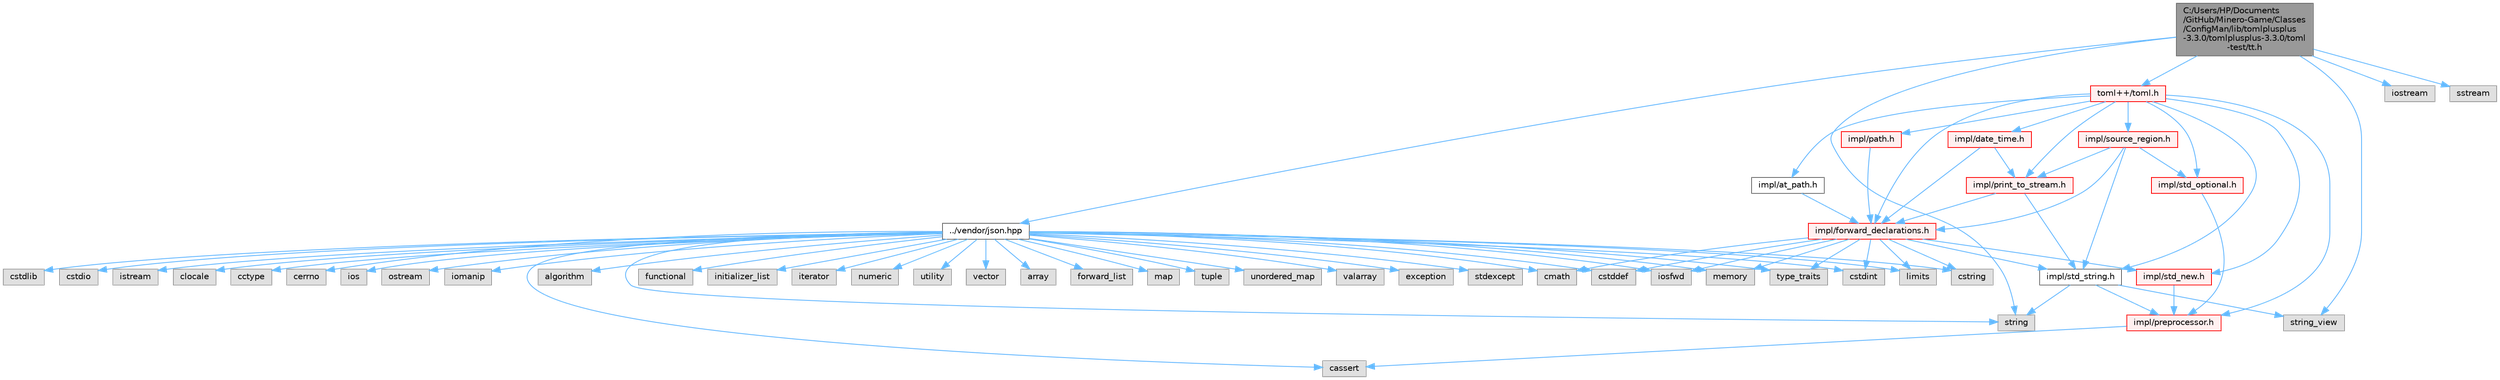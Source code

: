 digraph "C:/Users/HP/Documents/GitHub/Minero-Game/Classes/ConfigMan/lib/tomlplusplus-3.3.0/tomlplusplus-3.3.0/toml-test/tt.h"
{
 // LATEX_PDF_SIZE
  bgcolor="transparent";
  edge [fontname=Helvetica,fontsize=10,labelfontname=Helvetica,labelfontsize=10];
  node [fontname=Helvetica,fontsize=10,shape=box,height=0.2,width=0.4];
  Node1 [id="Node000001",label="C:/Users/HP/Documents\l/GitHub/Minero-Game/Classes\l/ConfigMan/lib/tomlplusplus\l-3.3.0/tomlplusplus-3.3.0/toml\l-test/tt.h",height=0.2,width=0.4,color="gray40", fillcolor="grey60", style="filled", fontcolor="black",tooltip=" "];
  Node1 -> Node2 [id="edge153_Node000001_Node000002",color="steelblue1",style="solid",tooltip=" "];
  Node2 [id="Node000002",label="../vendor/json.hpp",height=0.2,width=0.4,color="grey40", fillcolor="white", style="filled",URL="$json_8hpp.html",tooltip=" "];
  Node2 -> Node3 [id="edge154_Node000002_Node000003",color="steelblue1",style="solid",tooltip=" "];
  Node3 [id="Node000003",label="algorithm",height=0.2,width=0.4,color="grey60", fillcolor="#E0E0E0", style="filled",tooltip=" "];
  Node2 -> Node4 [id="edge155_Node000002_Node000004",color="steelblue1",style="solid",tooltip=" "];
  Node4 [id="Node000004",label="cstddef",height=0.2,width=0.4,color="grey60", fillcolor="#E0E0E0", style="filled",tooltip=" "];
  Node2 -> Node5 [id="edge156_Node000002_Node000005",color="steelblue1",style="solid",tooltip=" "];
  Node5 [id="Node000005",label="functional",height=0.2,width=0.4,color="grey60", fillcolor="#E0E0E0", style="filled",tooltip=" "];
  Node2 -> Node6 [id="edge157_Node000002_Node000006",color="steelblue1",style="solid",tooltip=" "];
  Node6 [id="Node000006",label="initializer_list",height=0.2,width=0.4,color="grey60", fillcolor="#E0E0E0", style="filled",tooltip=" "];
  Node2 -> Node7 [id="edge158_Node000002_Node000007",color="steelblue1",style="solid",tooltip=" "];
  Node7 [id="Node000007",label="iosfwd",height=0.2,width=0.4,color="grey60", fillcolor="#E0E0E0", style="filled",tooltip=" "];
  Node2 -> Node8 [id="edge159_Node000002_Node000008",color="steelblue1",style="solid",tooltip=" "];
  Node8 [id="Node000008",label="iterator",height=0.2,width=0.4,color="grey60", fillcolor="#E0E0E0", style="filled",tooltip=" "];
  Node2 -> Node9 [id="edge160_Node000002_Node000009",color="steelblue1",style="solid",tooltip=" "];
  Node9 [id="Node000009",label="memory",height=0.2,width=0.4,color="grey60", fillcolor="#E0E0E0", style="filled",tooltip=" "];
  Node2 -> Node10 [id="edge161_Node000002_Node000010",color="steelblue1",style="solid",tooltip=" "];
  Node10 [id="Node000010",label="numeric",height=0.2,width=0.4,color="grey60", fillcolor="#E0E0E0", style="filled",tooltip=" "];
  Node2 -> Node11 [id="edge162_Node000002_Node000011",color="steelblue1",style="solid",tooltip=" "];
  Node11 [id="Node000011",label="string",height=0.2,width=0.4,color="grey60", fillcolor="#E0E0E0", style="filled",tooltip=" "];
  Node2 -> Node12 [id="edge163_Node000002_Node000012",color="steelblue1",style="solid",tooltip=" "];
  Node12 [id="Node000012",label="utility",height=0.2,width=0.4,color="grey60", fillcolor="#E0E0E0", style="filled",tooltip=" "];
  Node2 -> Node13 [id="edge164_Node000002_Node000013",color="steelblue1",style="solid",tooltip=" "];
  Node13 [id="Node000013",label="vector",height=0.2,width=0.4,color="grey60", fillcolor="#E0E0E0", style="filled",tooltip=" "];
  Node2 -> Node14 [id="edge165_Node000002_Node000014",color="steelblue1",style="solid",tooltip=" "];
  Node14 [id="Node000014",label="type_traits",height=0.2,width=0.4,color="grey60", fillcolor="#E0E0E0", style="filled",tooltip=" "];
  Node2 -> Node15 [id="edge166_Node000002_Node000015",color="steelblue1",style="solid",tooltip=" "];
  Node15 [id="Node000015",label="array",height=0.2,width=0.4,color="grey60", fillcolor="#E0E0E0", style="filled",tooltip=" "];
  Node2 -> Node16 [id="edge167_Node000002_Node000016",color="steelblue1",style="solid",tooltip=" "];
  Node16 [id="Node000016",label="forward_list",height=0.2,width=0.4,color="grey60", fillcolor="#E0E0E0", style="filled",tooltip=" "];
  Node2 -> Node17 [id="edge168_Node000002_Node000017",color="steelblue1",style="solid",tooltip=" "];
  Node17 [id="Node000017",label="map",height=0.2,width=0.4,color="grey60", fillcolor="#E0E0E0", style="filled",tooltip=" "];
  Node2 -> Node18 [id="edge169_Node000002_Node000018",color="steelblue1",style="solid",tooltip=" "];
  Node18 [id="Node000018",label="tuple",height=0.2,width=0.4,color="grey60", fillcolor="#E0E0E0", style="filled",tooltip=" "];
  Node2 -> Node19 [id="edge170_Node000002_Node000019",color="steelblue1",style="solid",tooltip=" "];
  Node19 [id="Node000019",label="unordered_map",height=0.2,width=0.4,color="grey60", fillcolor="#E0E0E0", style="filled",tooltip=" "];
  Node2 -> Node20 [id="edge171_Node000002_Node000020",color="steelblue1",style="solid",tooltip=" "];
  Node20 [id="Node000020",label="valarray",height=0.2,width=0.4,color="grey60", fillcolor="#E0E0E0", style="filled",tooltip=" "];
  Node2 -> Node21 [id="edge172_Node000002_Node000021",color="steelblue1",style="solid",tooltip=" "];
  Node21 [id="Node000021",label="exception",height=0.2,width=0.4,color="grey60", fillcolor="#E0E0E0", style="filled",tooltip=" "];
  Node2 -> Node22 [id="edge173_Node000002_Node000022",color="steelblue1",style="solid",tooltip=" "];
  Node22 [id="Node000022",label="stdexcept",height=0.2,width=0.4,color="grey60", fillcolor="#E0E0E0", style="filled",tooltip=" "];
  Node2 -> Node23 [id="edge174_Node000002_Node000023",color="steelblue1",style="solid",tooltip=" "];
  Node23 [id="Node000023",label="cstdint",height=0.2,width=0.4,color="grey60", fillcolor="#E0E0E0", style="filled",tooltip=" "];
  Node2 -> Node24 [id="edge175_Node000002_Node000024",color="steelblue1",style="solid",tooltip=" "];
  Node24 [id="Node000024",label="cstdlib",height=0.2,width=0.4,color="grey60", fillcolor="#E0E0E0", style="filled",tooltip=" "];
  Node2 -> Node25 [id="edge176_Node000002_Node000025",color="steelblue1",style="solid",tooltip=" "];
  Node25 [id="Node000025",label="cassert",height=0.2,width=0.4,color="grey60", fillcolor="#E0E0E0", style="filled",tooltip=" "];
  Node2 -> Node26 [id="edge177_Node000002_Node000026",color="steelblue1",style="solid",tooltip=" "];
  Node26 [id="Node000026",label="limits",height=0.2,width=0.4,color="grey60", fillcolor="#E0E0E0", style="filled",tooltip=" "];
  Node2 -> Node27 [id="edge178_Node000002_Node000027",color="steelblue1",style="solid",tooltip=" "];
  Node27 [id="Node000027",label="cstring",height=0.2,width=0.4,color="grey60", fillcolor="#E0E0E0", style="filled",tooltip=" "];
  Node2 -> Node28 [id="edge179_Node000002_Node000028",color="steelblue1",style="solid",tooltip=" "];
  Node28 [id="Node000028",label="cmath",height=0.2,width=0.4,color="grey60", fillcolor="#E0E0E0", style="filled",tooltip=" "];
  Node2 -> Node29 [id="edge180_Node000002_Node000029",color="steelblue1",style="solid",tooltip=" "];
  Node29 [id="Node000029",label="cstdio",height=0.2,width=0.4,color="grey60", fillcolor="#E0E0E0", style="filled",tooltip=" "];
  Node2 -> Node30 [id="edge181_Node000002_Node000030",color="steelblue1",style="solid",tooltip=" "];
  Node30 [id="Node000030",label="istream",height=0.2,width=0.4,color="grey60", fillcolor="#E0E0E0", style="filled",tooltip=" "];
  Node2 -> Node31 [id="edge182_Node000002_Node000031",color="steelblue1",style="solid",tooltip=" "];
  Node31 [id="Node000031",label="clocale",height=0.2,width=0.4,color="grey60", fillcolor="#E0E0E0", style="filled",tooltip=" "];
  Node2 -> Node32 [id="edge183_Node000002_Node000032",color="steelblue1",style="solid",tooltip=" "];
  Node32 [id="Node000032",label="cctype",height=0.2,width=0.4,color="grey60", fillcolor="#E0E0E0", style="filled",tooltip=" "];
  Node2 -> Node33 [id="edge184_Node000002_Node000033",color="steelblue1",style="solid",tooltip=" "];
  Node33 [id="Node000033",label="cerrno",height=0.2,width=0.4,color="grey60", fillcolor="#E0E0E0", style="filled",tooltip=" "];
  Node2 -> Node34 [id="edge185_Node000002_Node000034",color="steelblue1",style="solid",tooltip=" "];
  Node34 [id="Node000034",label="ios",height=0.2,width=0.4,color="grey60", fillcolor="#E0E0E0", style="filled",tooltip=" "];
  Node2 -> Node35 [id="edge186_Node000002_Node000035",color="steelblue1",style="solid",tooltip=" "];
  Node35 [id="Node000035",label="ostream",height=0.2,width=0.4,color="grey60", fillcolor="#E0E0E0", style="filled",tooltip=" "];
  Node2 -> Node36 [id="edge187_Node000002_Node000036",color="steelblue1",style="solid",tooltip=" "];
  Node36 [id="Node000036",label="iomanip",height=0.2,width=0.4,color="grey60", fillcolor="#E0E0E0", style="filled",tooltip=" "];
  Node1 -> Node11 [id="edge188_Node000001_Node000011",color="steelblue1",style="solid",tooltip=" "];
  Node1 -> Node37 [id="edge189_Node000001_Node000037",color="steelblue1",style="solid",tooltip=" "];
  Node37 [id="Node000037",label="string_view",height=0.2,width=0.4,color="grey60", fillcolor="#E0E0E0", style="filled",tooltip=" "];
  Node1 -> Node38 [id="edge190_Node000001_Node000038",color="steelblue1",style="solid",tooltip=" "];
  Node38 [id="Node000038",label="iostream",height=0.2,width=0.4,color="grey60", fillcolor="#E0E0E0", style="filled",tooltip=" "];
  Node1 -> Node39 [id="edge191_Node000001_Node000039",color="steelblue1",style="solid",tooltip=" "];
  Node39 [id="Node000039",label="sstream",height=0.2,width=0.4,color="grey60", fillcolor="#E0E0E0", style="filled",tooltip=" "];
  Node1 -> Node40 [id="edge192_Node000001_Node000040",color="steelblue1",style="solid",tooltip=" "];
  Node40 [id="Node000040",label="toml++/toml.h",height=0.2,width=0.4,color="red", fillcolor="#FFF0F0", style="filled",URL="$toml_8h.html",tooltip=" "];
  Node40 -> Node41 [id="edge193_Node000040_Node000041",color="steelblue1",style="solid",tooltip=" "];
  Node41 [id="Node000041",label="impl/preprocessor.h",height=0.2,width=0.4,color="red", fillcolor="#FFF0F0", style="filled",URL="$preprocessor_8h.html",tooltip=" "];
  Node41 -> Node25 [id="edge194_Node000041_Node000025",color="steelblue1",style="solid",tooltip=" "];
  Node40 -> Node43 [id="edge195_Node000040_Node000043",color="steelblue1",style="solid",tooltip=" "];
  Node43 [id="Node000043",label="impl/std_new.h",height=0.2,width=0.4,color="red", fillcolor="#FFF0F0", style="filled",URL="$std__new_8h.html",tooltip=" "];
  Node43 -> Node41 [id="edge196_Node000043_Node000041",color="steelblue1",style="solid",tooltip=" "];
  Node40 -> Node45 [id="edge197_Node000040_Node000045",color="steelblue1",style="solid",tooltip=" "];
  Node45 [id="Node000045",label="impl/std_string.h",height=0.2,width=0.4,color="grey40", fillcolor="white", style="filled",URL="$std__string_8h.html",tooltip=" "];
  Node45 -> Node41 [id="edge198_Node000045_Node000041",color="steelblue1",style="solid",tooltip=" "];
  Node45 -> Node37 [id="edge199_Node000045_Node000037",color="steelblue1",style="solid",tooltip=" "];
  Node45 -> Node11 [id="edge200_Node000045_Node000011",color="steelblue1",style="solid",tooltip=" "];
  Node40 -> Node46 [id="edge201_Node000040_Node000046",color="steelblue1",style="solid",tooltip=" "];
  Node46 [id="Node000046",label="impl/std_optional.h",height=0.2,width=0.4,color="red", fillcolor="#FFF0F0", style="filled",URL="$std__optional_8h.html",tooltip=" "];
  Node46 -> Node41 [id="edge202_Node000046_Node000041",color="steelblue1",style="solid",tooltip=" "];
  Node40 -> Node48 [id="edge203_Node000040_Node000048",color="steelblue1",style="solid",tooltip=" "];
  Node48 [id="Node000048",label="impl/forward_declarations.h",height=0.2,width=0.4,color="red", fillcolor="#FFF0F0", style="filled",URL="$forward__declarations_8h.html",tooltip=" "];
  Node48 -> Node45 [id="edge204_Node000048_Node000045",color="steelblue1",style="solid",tooltip=" "];
  Node48 -> Node43 [id="edge205_Node000048_Node000043",color="steelblue1",style="solid",tooltip=" "];
  Node48 -> Node23 [id="edge206_Node000048_Node000023",color="steelblue1",style="solid",tooltip=" "];
  Node48 -> Node4 [id="edge207_Node000048_Node000004",color="steelblue1",style="solid",tooltip=" "];
  Node48 -> Node27 [id="edge208_Node000048_Node000027",color="steelblue1",style="solid",tooltip=" "];
  Node48 -> Node28 [id="edge209_Node000048_Node000028",color="steelblue1",style="solid",tooltip=" "];
  Node48 -> Node26 [id="edge210_Node000048_Node000026",color="steelblue1",style="solid",tooltip=" "];
  Node48 -> Node9 [id="edge211_Node000048_Node000009",color="steelblue1",style="solid",tooltip=" "];
  Node48 -> Node7 [id="edge212_Node000048_Node000007",color="steelblue1",style="solid",tooltip=" "];
  Node48 -> Node14 [id="edge213_Node000048_Node000014",color="steelblue1",style="solid",tooltip=" "];
  Node40 -> Node53 [id="edge214_Node000040_Node000053",color="steelblue1",style="solid",tooltip=" "];
  Node53 [id="Node000053",label="impl/print_to_stream.h",height=0.2,width=0.4,color="red", fillcolor="#FFF0F0", style="filled",URL="$print__to__stream_8h.html",tooltip=" "];
  Node53 -> Node45 [id="edge215_Node000053_Node000045",color="steelblue1",style="solid",tooltip=" "];
  Node53 -> Node48 [id="edge216_Node000053_Node000048",color="steelblue1",style="solid",tooltip=" "];
  Node40 -> Node54 [id="edge217_Node000040_Node000054",color="steelblue1",style="solid",tooltip=" "];
  Node54 [id="Node000054",label="impl/source_region.h",height=0.2,width=0.4,color="red", fillcolor="#FFF0F0", style="filled",URL="$source__region_8h.html",tooltip=" "];
  Node54 -> Node46 [id="edge218_Node000054_Node000046",color="steelblue1",style="solid",tooltip=" "];
  Node54 -> Node45 [id="edge219_Node000054_Node000045",color="steelblue1",style="solid",tooltip=" "];
  Node54 -> Node48 [id="edge220_Node000054_Node000048",color="steelblue1",style="solid",tooltip=" "];
  Node54 -> Node53 [id="edge221_Node000054_Node000053",color="steelblue1",style="solid",tooltip=" "];
  Node40 -> Node55 [id="edge222_Node000040_Node000055",color="steelblue1",style="solid",tooltip=" "];
  Node55 [id="Node000055",label="impl/date_time.h",height=0.2,width=0.4,color="red", fillcolor="#FFF0F0", style="filled",URL="$date__time_8h.html",tooltip=" "];
  Node55 -> Node48 [id="edge223_Node000055_Node000048",color="steelblue1",style="solid",tooltip=" "];
  Node55 -> Node53 [id="edge224_Node000055_Node000053",color="steelblue1",style="solid",tooltip=" "];
  Node40 -> Node56 [id="edge225_Node000040_Node000056",color="steelblue1",style="solid",tooltip=" "];
  Node56 [id="Node000056",label="impl/at_path.h",height=0.2,width=0.4,color="grey40", fillcolor="white", style="filled",URL="$at__path_8h.html",tooltip=" "];
  Node56 -> Node48 [id="edge226_Node000056_Node000048",color="steelblue1",style="solid",tooltip=" "];
  Node40 -> Node57 [id="edge227_Node000040_Node000057",color="steelblue1",style="solid",tooltip=" "];
  Node57 [id="Node000057",label="impl/path.h",height=0.2,width=0.4,color="red", fillcolor="#FFF0F0", style="filled",URL="$path_8h.html",tooltip=" "];
  Node57 -> Node48 [id="edge228_Node000057_Node000048",color="steelblue1",style="solid",tooltip=" "];
}
